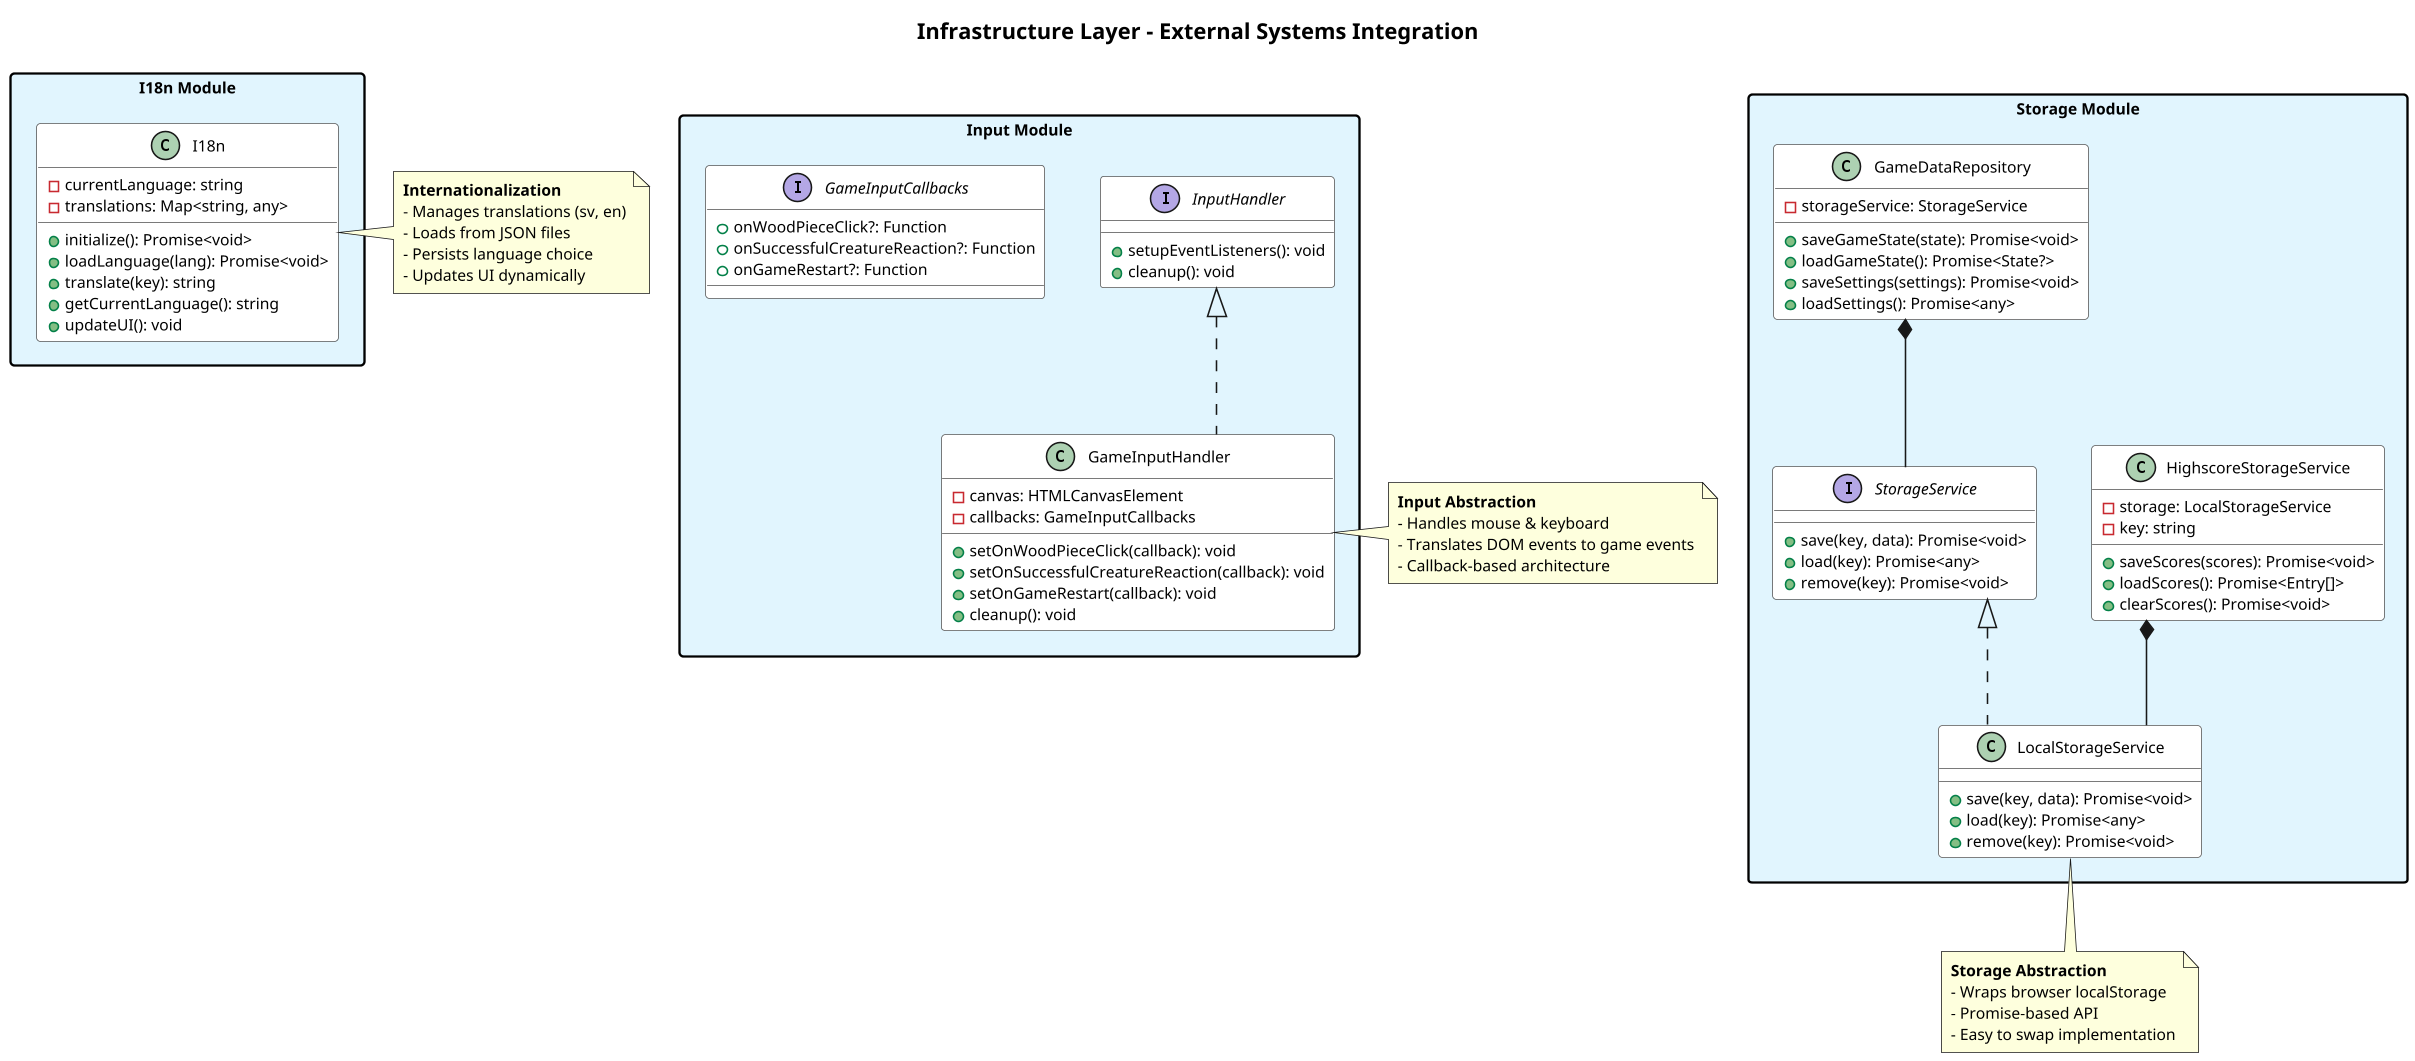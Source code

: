 @startuml Within_the_Woodpile_Infrastructure

!define INFRASTRUCTURE #E1F5FE

skinparam packageStyle rectangle
skinparam defaultFontSize 10
skinparam classBackgroundColor White
skinparam classBorderColor #555
skinparam packageBackgroundColor transparent
skinparam linetype ortho
skinparam dpi 150

title Infrastructure Layer - External Systems Integration

' ==================== I18N ====================
package "I18n Module" INFRASTRUCTURE {
    class I18n {
        -currentLanguage: string
        -translations: Map<string, any>
        __
        +initialize(): Promise<void>
        +loadLanguage(lang): Promise<void>
        +translate(key): string
        +getCurrentLanguage(): string
        +updateUI(): void
    }
}

' ==================== INPUT ====================
package "Input Module" INFRASTRUCTURE {
    interface InputHandler {
        +setupEventListeners(): void
        +cleanup(): void
    }
    
    class GameInputHandler {
        -canvas: HTMLCanvasElement
        -callbacks: GameInputCallbacks
        __
        +setOnWoodPieceClick(callback): void
        +setOnSuccessfulCreatureReaction(callback): void
        +setOnGameRestart(callback): void
        +cleanup(): void
    }
    
    interface GameInputCallbacks {
        +onWoodPieceClick?: Function
        +onSuccessfulCreatureReaction?: Function
        +onGameRestart?: Function
    }
}

' ==================== STORAGE ====================
package "Storage Module" INFRASTRUCTURE {
    interface StorageService {
        +save(key, data): Promise<void>
        +load(key): Promise<any>
        +remove(key): Promise<void>
    }
    
    class LocalStorageService {
        +save(key, data): Promise<void>
        +load(key): Promise<any>
        +remove(key): Promise<void>
    }
    
    class HighscoreStorageService {
        -storage: LocalStorageService
        -key: string
        __
        +saveScores(scores): Promise<void>
        +loadScores(): Promise<Entry[]>
        +clearScores(): Promise<void>
    }
    
    class GameDataRepository {
        -storageService: StorageService
        __
        +saveGameState(state): Promise<void>
        +loadGameState(): Promise<State?>
        +saveSettings(settings): Promise<void>
        +loadSettings(): Promise<any>
    }
}

' ==================== RELATIONSHIPS ====================
InputHandler <|.. GameInputHandler
StorageService <|.. LocalStorageService
HighscoreStorageService *-- LocalStorageService
GameDataRepository *-- StorageService

note right of I18n
  **Internationalization**
  - Manages translations (sv, en)
  - Loads from JSON files
  - Persists language choice
  - Updates UI dynamically
end note

note right of GameInputHandler
  **Input Abstraction**
  - Handles mouse & keyboard
  - Translates DOM events to game events
  - Callback-based architecture
end note

note bottom of LocalStorageService
  **Storage Abstraction**
  - Wraps browser localStorage
  - Promise-based API
  - Easy to swap implementation
end note

@enduml
